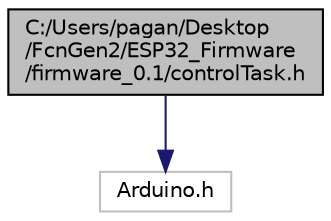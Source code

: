 digraph "C:/Users/pagan/Desktop/FcnGen2/ESP32_Firmware/firmware_0.1/controlTask.h"
{
  edge [fontname="Helvetica",fontsize="10",labelfontname="Helvetica",labelfontsize="10"];
  node [fontname="Helvetica",fontsize="10",shape=record];
  Node0 [label="C:/Users/pagan/Desktop\l/FcnGen2/ESP32_Firmware\l/firmware_0.1/controlTask.h",height=0.2,width=0.4,color="black", fillcolor="grey75", style="filled", fontcolor="black"];
  Node0 -> Node1 [color="midnightblue",fontsize="10",style="solid",fontname="Helvetica"];
  Node1 [label="Arduino.h",height=0.2,width=0.4,color="grey75", fillcolor="white", style="filled"];
}
